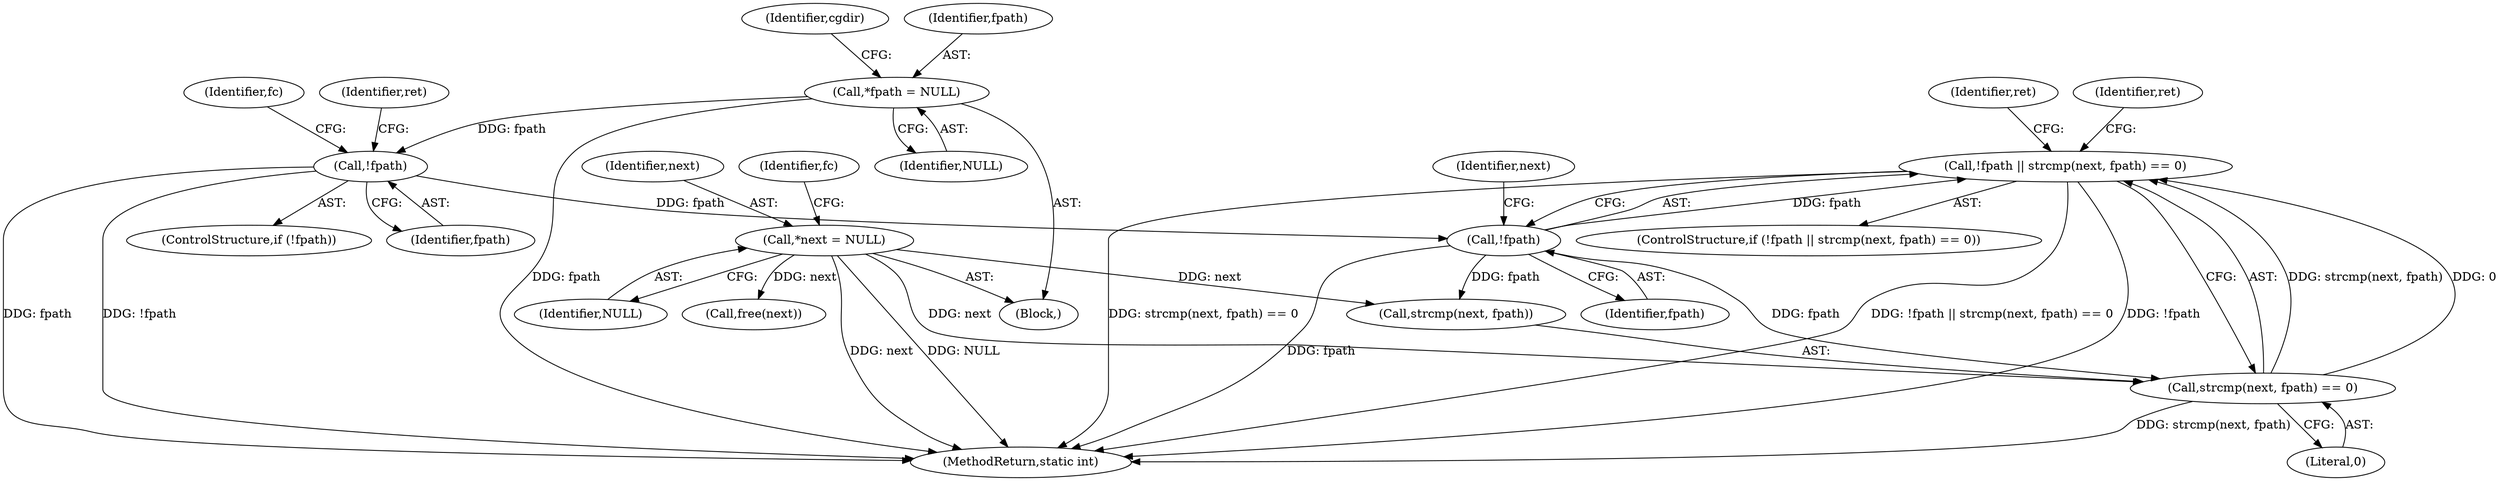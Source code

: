 digraph "0_lxcfs_a8b6c3e0537e90fba3c55910fd1b7229d54a60a7_4@API" {
"1000176" [label="(Call,!fpath || strcmp(next, fpath) == 0)"];
"1000177" [label="(Call,!fpath)"];
"1000156" [label="(Call,!fpath)"];
"1000108" [label="(Call,*fpath = NULL)"];
"1000179" [label="(Call,strcmp(next, fpath) == 0)"];
"1000117" [label="(Call,*next = NULL)"];
"1000175" [label="(ControlStructure,if (!fpath || strcmp(next, fpath) == 0))"];
"1000244" [label="(MethodReturn,static int)"];
"1000157" [label="(Identifier,fpath)"];
"1000180" [label="(Call,strcmp(next, fpath))"];
"1000117" [label="(Call,*next = NULL)"];
"1000119" [label="(Identifier,NULL)"];
"1000183" [label="(Literal,0)"];
"1000110" [label="(Identifier,NULL)"];
"1000156" [label="(Call,!fpath)"];
"1000168" [label="(Identifier,fc)"];
"1000108" [label="(Call,*fpath = NULL)"];
"1000155" [label="(ControlStructure,if (!fpath))"];
"1000118" [label="(Identifier,next)"];
"1000176" [label="(Call,!fpath || strcmp(next, fpath) == 0)"];
"1000177" [label="(Call,!fpath)"];
"1000113" [label="(Identifier,cgdir)"];
"1000160" [label="(Identifier,ret)"];
"1000240" [label="(Call,free(next))"];
"1000185" [label="(Identifier,ret)"];
"1000102" [label="(Block,)"];
"1000178" [label="(Identifier,fpath)"];
"1000179" [label="(Call,strcmp(next, fpath) == 0)"];
"1000181" [label="(Identifier,next)"];
"1000109" [label="(Identifier,fpath)"];
"1000190" [label="(Identifier,ret)"];
"1000124" [label="(Identifier,fc)"];
"1000176" -> "1000175"  [label="AST: "];
"1000176" -> "1000177"  [label="CFG: "];
"1000176" -> "1000179"  [label="CFG: "];
"1000177" -> "1000176"  [label="AST: "];
"1000179" -> "1000176"  [label="AST: "];
"1000185" -> "1000176"  [label="CFG: "];
"1000190" -> "1000176"  [label="CFG: "];
"1000176" -> "1000244"  [label="DDG: strcmp(next, fpath) == 0"];
"1000176" -> "1000244"  [label="DDG: !fpath || strcmp(next, fpath) == 0"];
"1000176" -> "1000244"  [label="DDG: !fpath"];
"1000177" -> "1000176"  [label="DDG: fpath"];
"1000179" -> "1000176"  [label="DDG: strcmp(next, fpath)"];
"1000179" -> "1000176"  [label="DDG: 0"];
"1000177" -> "1000178"  [label="CFG: "];
"1000178" -> "1000177"  [label="AST: "];
"1000181" -> "1000177"  [label="CFG: "];
"1000177" -> "1000244"  [label="DDG: fpath"];
"1000156" -> "1000177"  [label="DDG: fpath"];
"1000177" -> "1000179"  [label="DDG: fpath"];
"1000177" -> "1000180"  [label="DDG: fpath"];
"1000156" -> "1000155"  [label="AST: "];
"1000156" -> "1000157"  [label="CFG: "];
"1000157" -> "1000156"  [label="AST: "];
"1000160" -> "1000156"  [label="CFG: "];
"1000168" -> "1000156"  [label="CFG: "];
"1000156" -> "1000244"  [label="DDG: fpath"];
"1000156" -> "1000244"  [label="DDG: !fpath"];
"1000108" -> "1000156"  [label="DDG: fpath"];
"1000108" -> "1000102"  [label="AST: "];
"1000108" -> "1000110"  [label="CFG: "];
"1000109" -> "1000108"  [label="AST: "];
"1000110" -> "1000108"  [label="AST: "];
"1000113" -> "1000108"  [label="CFG: "];
"1000108" -> "1000244"  [label="DDG: fpath"];
"1000179" -> "1000183"  [label="CFG: "];
"1000180" -> "1000179"  [label="AST: "];
"1000183" -> "1000179"  [label="AST: "];
"1000179" -> "1000244"  [label="DDG: strcmp(next, fpath)"];
"1000117" -> "1000179"  [label="DDG: next"];
"1000117" -> "1000102"  [label="AST: "];
"1000117" -> "1000119"  [label="CFG: "];
"1000118" -> "1000117"  [label="AST: "];
"1000119" -> "1000117"  [label="AST: "];
"1000124" -> "1000117"  [label="CFG: "];
"1000117" -> "1000244"  [label="DDG: next"];
"1000117" -> "1000244"  [label="DDG: NULL"];
"1000117" -> "1000180"  [label="DDG: next"];
"1000117" -> "1000240"  [label="DDG: next"];
}
